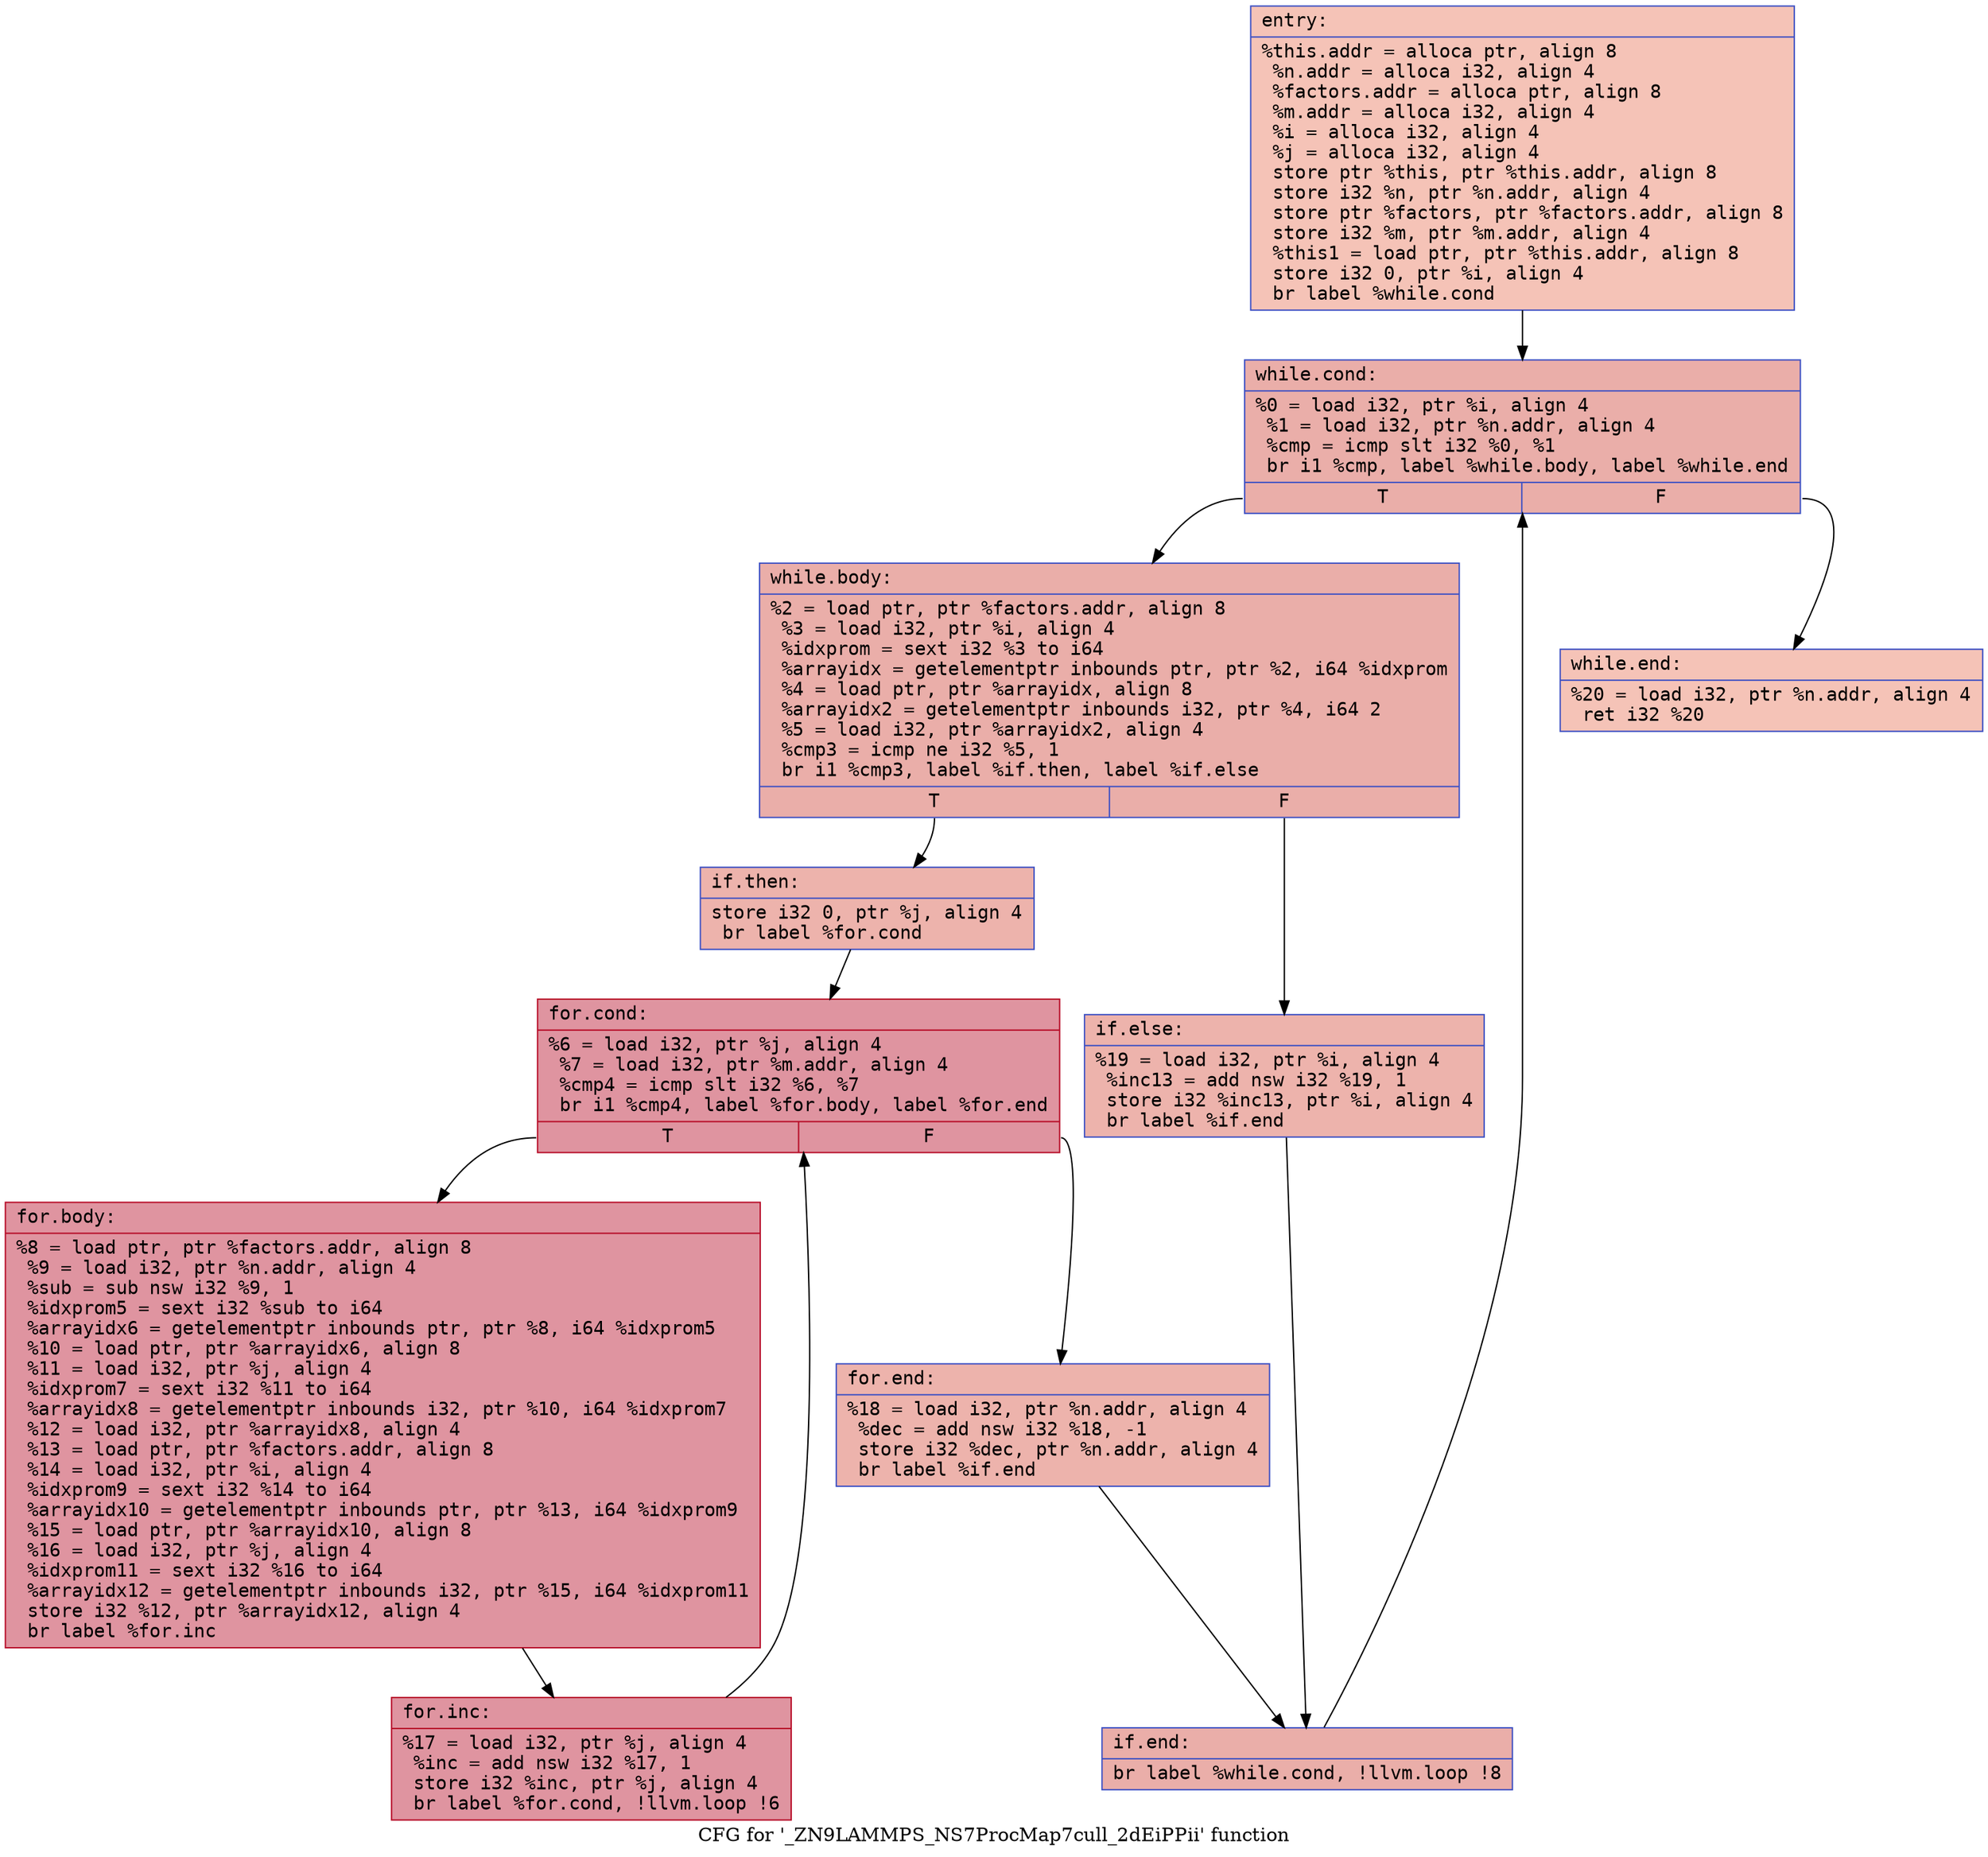 digraph "CFG for '_ZN9LAMMPS_NS7ProcMap7cull_2dEiPPii' function" {
	label="CFG for '_ZN9LAMMPS_NS7ProcMap7cull_2dEiPPii' function";

	Node0x56099a4948a0 [shape=record,color="#3d50c3ff", style=filled, fillcolor="#e8765c70" fontname="Courier",label="{entry:\l|  %this.addr = alloca ptr, align 8\l  %n.addr = alloca i32, align 4\l  %factors.addr = alloca ptr, align 8\l  %m.addr = alloca i32, align 4\l  %i = alloca i32, align 4\l  %j = alloca i32, align 4\l  store ptr %this, ptr %this.addr, align 8\l  store i32 %n, ptr %n.addr, align 4\l  store ptr %factors, ptr %factors.addr, align 8\l  store i32 %m, ptr %m.addr, align 4\l  %this1 = load ptr, ptr %this.addr, align 8\l  store i32 0, ptr %i, align 4\l  br label %while.cond\l}"];
	Node0x56099a4948a0 -> Node0x56099a494fb0[tooltip="entry -> while.cond\nProbability 100.00%" ];
	Node0x56099a494fb0 [shape=record,color="#3d50c3ff", style=filled, fillcolor="#d0473d70" fontname="Courier",label="{while.cond:\l|  %0 = load i32, ptr %i, align 4\l  %1 = load i32, ptr %n.addr, align 4\l  %cmp = icmp slt i32 %0, %1\l  br i1 %cmp, label %while.body, label %while.end\l|{<s0>T|<s1>F}}"];
	Node0x56099a494fb0:s0 -> Node0x56099a4953f0[tooltip="while.cond -> while.body\nProbability 96.88%" ];
	Node0x56099a494fb0:s1 -> Node0x56099a495470[tooltip="while.cond -> while.end\nProbability 3.12%" ];
	Node0x56099a4953f0 [shape=record,color="#3d50c3ff", style=filled, fillcolor="#d0473d70" fontname="Courier",label="{while.body:\l|  %2 = load ptr, ptr %factors.addr, align 8\l  %3 = load i32, ptr %i, align 4\l  %idxprom = sext i32 %3 to i64\l  %arrayidx = getelementptr inbounds ptr, ptr %2, i64 %idxprom\l  %4 = load ptr, ptr %arrayidx, align 8\l  %arrayidx2 = getelementptr inbounds i32, ptr %4, i64 2\l  %5 = load i32, ptr %arrayidx2, align 4\l  %cmp3 = icmp ne i32 %5, 1\l  br i1 %cmp3, label %if.then, label %if.else\l|{<s0>T|<s1>F}}"];
	Node0x56099a4953f0:s0 -> Node0x56099a495a80[tooltip="while.body -> if.then\nProbability 50.00%" ];
	Node0x56099a4953f0:s1 -> Node0x56099a495af0[tooltip="while.body -> if.else\nProbability 50.00%" ];
	Node0x56099a495a80 [shape=record,color="#3d50c3ff", style=filled, fillcolor="#d6524470" fontname="Courier",label="{if.then:\l|  store i32 0, ptr %j, align 4\l  br label %for.cond\l}"];
	Node0x56099a495a80 -> Node0x56099a495cb0[tooltip="if.then -> for.cond\nProbability 100.00%" ];
	Node0x56099a495cb0 [shape=record,color="#b70d28ff", style=filled, fillcolor="#b70d2870" fontname="Courier",label="{for.cond:\l|  %6 = load i32, ptr %j, align 4\l  %7 = load i32, ptr %m.addr, align 4\l  %cmp4 = icmp slt i32 %6, %7\l  br i1 %cmp4, label %for.body, label %for.end\l|{<s0>T|<s1>F}}"];
	Node0x56099a495cb0:s0 -> Node0x56099a495f50[tooltip="for.cond -> for.body\nProbability 96.88%" ];
	Node0x56099a495cb0:s1 -> Node0x56099a495030[tooltip="for.cond -> for.end\nProbability 3.12%" ];
	Node0x56099a495f50 [shape=record,color="#b70d28ff", style=filled, fillcolor="#b70d2870" fontname="Courier",label="{for.body:\l|  %8 = load ptr, ptr %factors.addr, align 8\l  %9 = load i32, ptr %n.addr, align 4\l  %sub = sub nsw i32 %9, 1\l  %idxprom5 = sext i32 %sub to i64\l  %arrayidx6 = getelementptr inbounds ptr, ptr %8, i64 %idxprom5\l  %10 = load ptr, ptr %arrayidx6, align 8\l  %11 = load i32, ptr %j, align 4\l  %idxprom7 = sext i32 %11 to i64\l  %arrayidx8 = getelementptr inbounds i32, ptr %10, i64 %idxprom7\l  %12 = load i32, ptr %arrayidx8, align 4\l  %13 = load ptr, ptr %factors.addr, align 8\l  %14 = load i32, ptr %i, align 4\l  %idxprom9 = sext i32 %14 to i64\l  %arrayidx10 = getelementptr inbounds ptr, ptr %13, i64 %idxprom9\l  %15 = load ptr, ptr %arrayidx10, align 8\l  %16 = load i32, ptr %j, align 4\l  %idxprom11 = sext i32 %16 to i64\l  %arrayidx12 = getelementptr inbounds i32, ptr %15, i64 %idxprom11\l  store i32 %12, ptr %arrayidx12, align 4\l  br label %for.inc\l}"];
	Node0x56099a495f50 -> Node0x56099a496e00[tooltip="for.body -> for.inc\nProbability 100.00%" ];
	Node0x56099a496e00 [shape=record,color="#b70d28ff", style=filled, fillcolor="#b70d2870" fontname="Courier",label="{for.inc:\l|  %17 = load i32, ptr %j, align 4\l  %inc = add nsw i32 %17, 1\l  store i32 %inc, ptr %j, align 4\l  br label %for.cond, !llvm.loop !6\l}"];
	Node0x56099a496e00 -> Node0x56099a495cb0[tooltip="for.inc -> for.cond\nProbability 100.00%" ];
	Node0x56099a495030 [shape=record,color="#3d50c3ff", style=filled, fillcolor="#d6524470" fontname="Courier",label="{for.end:\l|  %18 = load i32, ptr %n.addr, align 4\l  %dec = add nsw i32 %18, -1\l  store i32 %dec, ptr %n.addr, align 4\l  br label %if.end\l}"];
	Node0x56099a495030 -> Node0x56099a497470[tooltip="for.end -> if.end\nProbability 100.00%" ];
	Node0x56099a495af0 [shape=record,color="#3d50c3ff", style=filled, fillcolor="#d6524470" fontname="Courier",label="{if.else:\l|  %19 = load i32, ptr %i, align 4\l  %inc13 = add nsw i32 %19, 1\l  store i32 %inc13, ptr %i, align 4\l  br label %if.end\l}"];
	Node0x56099a495af0 -> Node0x56099a497470[tooltip="if.else -> if.end\nProbability 100.00%" ];
	Node0x56099a497470 [shape=record,color="#3d50c3ff", style=filled, fillcolor="#d0473d70" fontname="Courier",label="{if.end:\l|  br label %while.cond, !llvm.loop !8\l}"];
	Node0x56099a497470 -> Node0x56099a494fb0[tooltip="if.end -> while.cond\nProbability 100.00%" ];
	Node0x56099a495470 [shape=record,color="#3d50c3ff", style=filled, fillcolor="#e8765c70" fontname="Courier",label="{while.end:\l|  %20 = load i32, ptr %n.addr, align 4\l  ret i32 %20\l}"];
}
